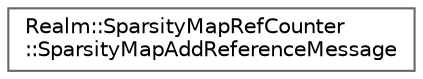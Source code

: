digraph "Graphical Class Hierarchy"
{
 // LATEX_PDF_SIZE
  bgcolor="transparent";
  edge [fontname=Helvetica,fontsize=10,labelfontname=Helvetica,labelfontsize=10];
  node [fontname=Helvetica,fontsize=10,shape=box,height=0.2,width=0.4];
  rankdir="LR";
  Node0 [id="Node000000",label="Realm::SparsityMapRefCounter\l::SparsityMapAddReferenceMessage",height=0.2,width=0.4,color="grey40", fillcolor="white", style="filled",URL="$structRealm_1_1SparsityMapRefCounter_1_1SparsityMapAddReferenceMessage.html",tooltip=" "];
}
